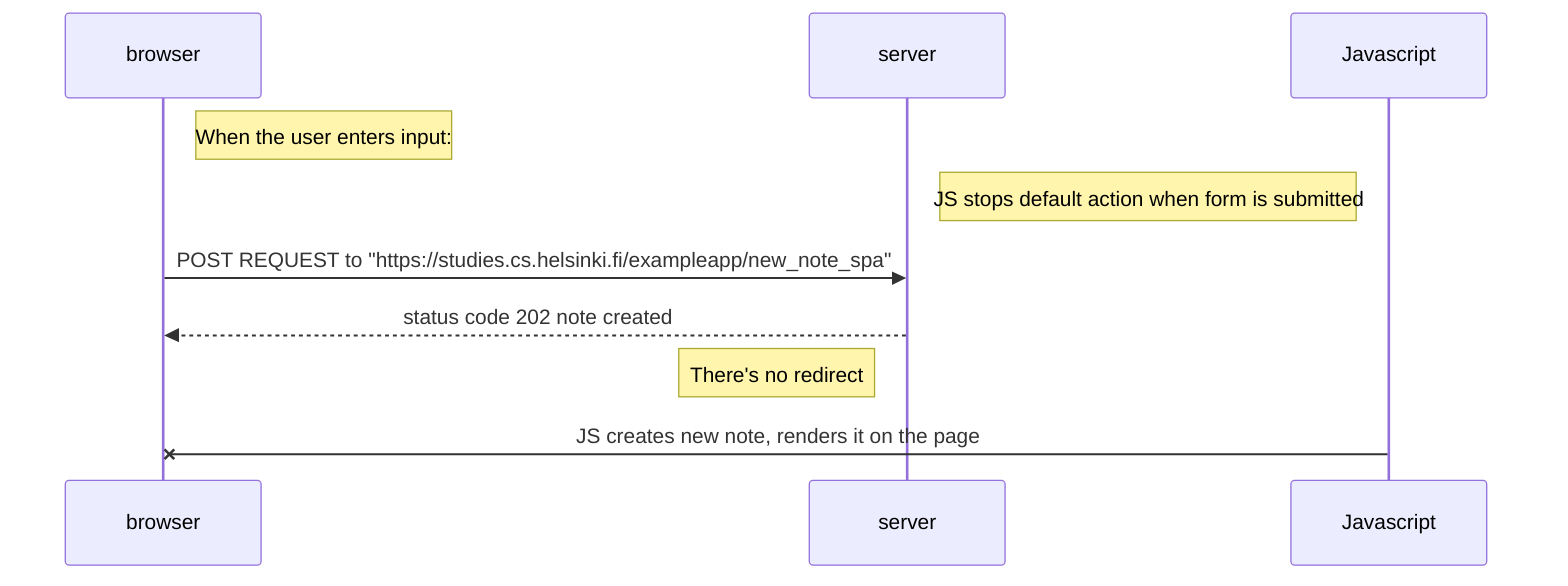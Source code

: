 sequenceDiagram
participant browser
participant server
participant Javascript


Note right of browser: When the user enters input:
Note left of Javascript: JS stops default action when form is submitted
browser ->> server : POST REQUEST to "https://studies.cs.helsinki.fi/exampleapp/new_note_spa"
server -->> browser : status code 202 note created
Note left of server: There's no redirect
Javascript -x browser: JS creates new note, renders it on the page